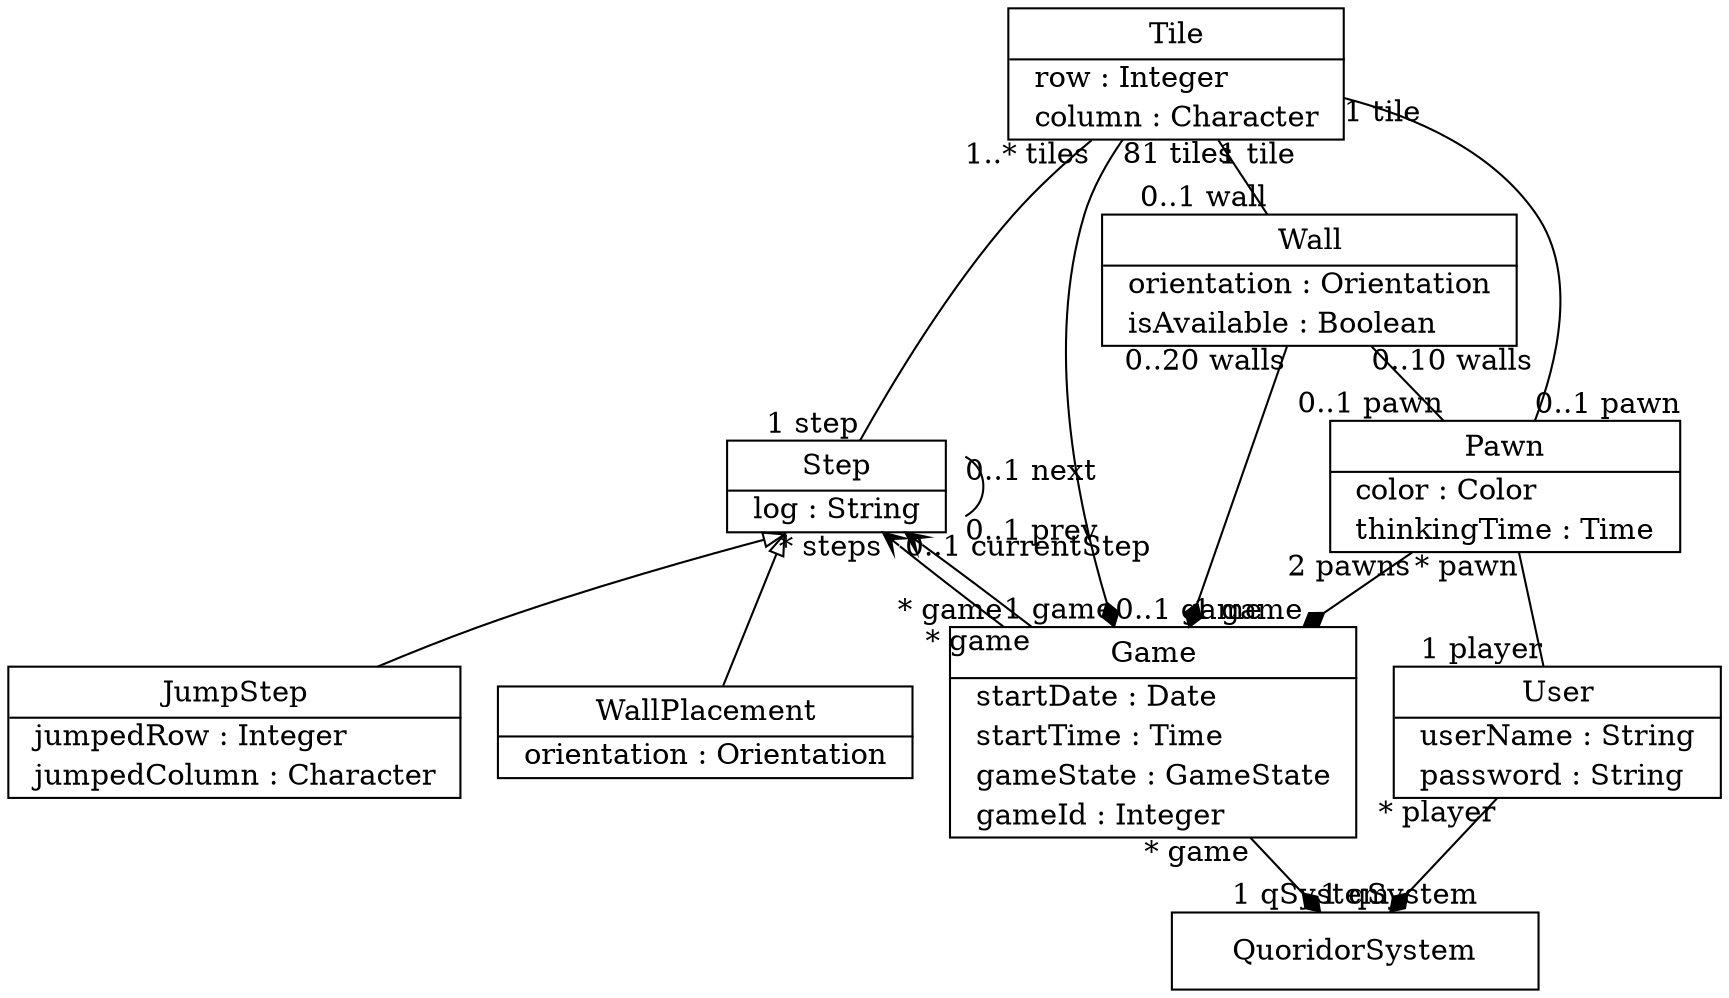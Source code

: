 // Code generated by Umple 1.29.0.4181.a593105a9

digraph "Model" {
  size="80,10"
  rankdir="BT"
  node [shape=record margin=0; href="javascript:Action.selectClass(&quot;\N&quot;);"];

  // Class: Tile
  "Tile" [shape=plaintext margin=0 label=<<table border="1" cellspacing="0" cellborder="0" cellpadding="2"><tr><td cellpadding="4">    Tile    </td></tr><hr/><tr><td align="left" href="" title="Integer row&#13;">  row : Integer  </td></tr><tr><td align="left" href="" title="Character column&#13;">  column : Character  </td></tr></table>>,
   tooltip="class Tile
"];

  // Class: Step
  "Step" [shape=plaintext margin=0 label=<<table border="1" cellspacing="0" cellborder="0" cellpadding="2"><tr><td cellpadding="4">    Step    </td></tr><hr/><tr><td align="left" href="" title="String log&#13;">  log : String  </td></tr></table>>,
   tooltip="class Step
"];

  // Class: JumpStep
  "JumpStep" [shape=plaintext margin=0 label=<<table border="1" cellspacing="0" cellborder="0" cellpadding="2"><tr><td cellpadding="4">    JumpStep    </td></tr><hr/><tr><td align="left" href="" title="Integer jumpedRow&#13;">  jumpedRow : Integer  </td></tr><tr><td align="left" href="" title="Character jumpedColumn&#13;">  jumpedColumn : Character  </td></tr></table>>,
   tooltip="class JumpStep
"];
  "JumpStep" -> "Step" [arrowhead="empty"; samehead="gen"];


  // Class: WallPlacement
  "WallPlacement" [shape=plaintext margin=0 label=<<table border="1" cellspacing="0" cellborder="0" cellpadding="2"><tr><td cellpadding="4">    WallPlacement    </td></tr><hr/><tr><td align="left" href="" title="Orientation orientation&#13;">  orientation : Orientation  </td></tr></table>>,
   tooltip="class WallPlacement
"];
  "WallPlacement" -> "Step" [arrowhead="empty"; samehead="gen"];


  // Class: QuoridorSystem
  "QuoridorSystem" [shape=plaintext margin=0 label=<<table border="1" cellspacing="0" cellborder="0" cellpadding="10"><tr><td>    QuoridorSystem    </td></tr></table>>,
   tooltip="class QuoridorSystem
"];

  // Class: User
  "User" [shape=plaintext margin=0 label=<<table border="1" cellspacing="0" cellborder="0" cellpadding="2"><tr><td cellpadding="4">    User    </td></tr><hr/><tr><td align="left" href="" title="String userName&#13;">  userName : String  </td></tr><tr><td align="left" href="" title="String password&#13;">  password : String  </td></tr></table>>,
   tooltip="class User
"];

  // Class: Game
  "Game" [shape=plaintext margin=0 label=<<table border="1" cellspacing="0" cellborder="0" cellpadding="2"><tr><td cellpadding="4">    Game    </td></tr><hr/><tr><td align="left" href="" title="Date startDate&#13;">  startDate : Date  </td></tr><tr><td align="left" href="" title="Time startTime&#13;">  startTime : Time  </td></tr><tr><td align="left" href="" title="GameState gameState&#13;">  gameState : GameState  </td></tr><tr><td align="left" href="" title="Integer gameId&#13;">  gameId : Integer  </td></tr></table>>,
   tooltip="class Game
"];

  // Class: Pawn
  "Pawn" [shape=plaintext margin=0 label=<<table border="1" cellspacing="0" cellborder="0" cellpadding="2"><tr><td cellpadding="4">    Pawn    </td></tr><hr/><tr><td align="left" href="" title="Color color&#13;">  color : Color  </td></tr><tr><td align="left" href="" title="Time thinkingTime&#13;">  thinkingTime : Time  </td></tr></table>>,
   tooltip="class Pawn
"];

  // Class: Wall
  "Wall" [shape=plaintext margin=0 label=<<table border="1" cellspacing="0" cellborder="0" cellpadding="2"><tr><td cellpadding="4">    Wall    </td></tr><hr/><tr><td align="left" href="" title="Orientation orientation&#13;">  orientation : Orientation  </td></tr><tr><td align="left" href="" title="Boolean isAvailable&#13;">  isAvailable : Boolean  </td></tr></table>>,
   tooltip="class Wall
"];

  // All associations
  "Step" -> "Step" [dir="none", taillabel="0..1 prev", headlabel="0..1 next", tooltip="Step 0..1 prev -- 0..1 next Step"];
  "Step" -> "Tile" [dir="none", taillabel="1 step", headlabel="1..* tiles", tooltip="Step 1 step -- 1..* tiles Tile"];
  "QuoridorSystem" -> "Game" [dir="back", arrowtail="diamond", taillabel="1 qSystem", headlabel="* game", tooltip="QuoridorSystem 1 qSystem <@>- * game Game"];
  "QuoridorSystem" -> "User" [dir="back", arrowtail="diamond", taillabel="1 qSystem", headlabel="* player", tooltip="QuoridorSystem 1 qSystem <@>- * player User"];
  "User" -> "Pawn" [dir="none", taillabel="1 player", headlabel="* pawn", tooltip="User 1 player -- * pawn Pawn"];
  "Game" -> "Pawn" [dir="back", arrowtail="diamond", taillabel="1 game", headlabel="2 pawns", tooltip="Game 1 game <@>- 2 pawns Pawn"];
  "Game" -> "Wall" [dir="back", arrowtail="diamond", taillabel="0..1 game", headlabel="0..20 walls", tooltip="Game 0..1 game <@>- 0..20 walls Wall"];
  "Game" -> "Step" [dir="forward", arrowhead="open", taillabel="* game", headlabel="* steps", tooltip="Game * game -> * steps Step"];
  "Game" -> "Step" [dir="forward", arrowhead="open", taillabel="* game", headlabel="0..1 currentStep", tooltip="Game * game -> 0..1 currentStep Step"];
  "Game" -> "Tile" [dir="back", arrowtail="diamond", taillabel="1 game", headlabel="81 tiles", tooltip="Game 1 game <@>- 81 tiles Tile"];
  "Pawn" -> "Wall" [dir="none", taillabel="0..1 pawn", headlabel="0..10 walls", tooltip="Pawn 0..1 pawn -- 0..10 walls Wall"];
  "Pawn" -> "Tile" [dir="none", taillabel="0..1 pawn", headlabel="1 tile", tooltip="Pawn 0..1 pawn -- 1 tile Tile"];
  "Wall" -> "Tile" [dir="none", taillabel="0..1 wall", headlabel="1 tile", tooltip="Wall 0..1 wall -- 1 tile Tile"];
}
